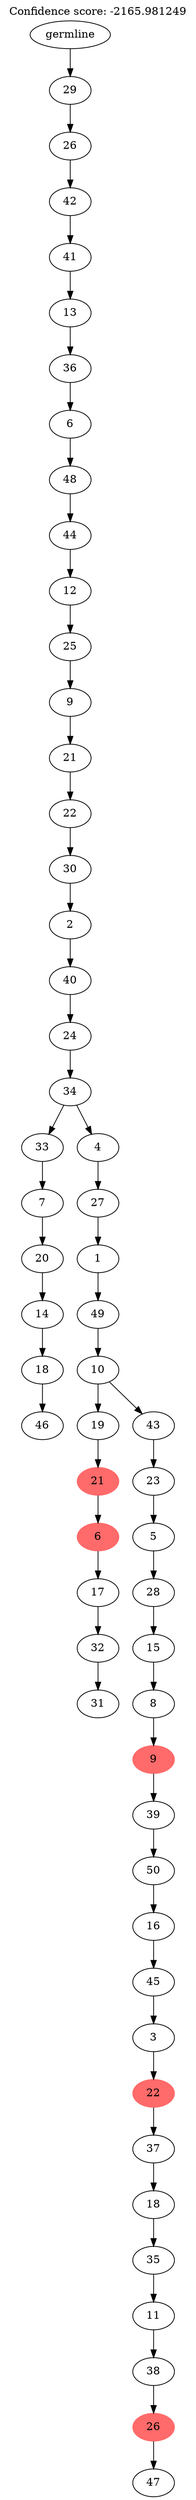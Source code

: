 digraph g {
	"55" -> "56";
	"56" [label="46"];
	"54" -> "55";
	"55" [label="18"];
	"53" -> "54";
	"54" [label="14"];
	"52" -> "53";
	"53" [label="20"];
	"51" -> "52";
	"52" [label="7"];
	"49" -> "50";
	"50" [label="31"];
	"48" -> "49";
	"49" [label="32"];
	"47" -> "48";
	"48" [label="17"];
	"46" -> "47";
	"47" [color=indianred1, style=filled, label="6"];
	"45" -> "46";
	"46" [color=indianred1, style=filled, label="21"];
	"43" -> "44";
	"44" [label="47"];
	"42" -> "43";
	"43" [color=indianred1, style=filled, label="26"];
	"41" -> "42";
	"42" [label="38"];
	"40" -> "41";
	"41" [label="11"];
	"39" -> "40";
	"40" [label="35"];
	"38" -> "39";
	"39" [label="18"];
	"37" -> "38";
	"38" [label="37"];
	"36" -> "37";
	"37" [color=indianred1, style=filled, label="22"];
	"35" -> "36";
	"36" [label="3"];
	"34" -> "35";
	"35" [label="45"];
	"33" -> "34";
	"34" [label="16"];
	"32" -> "33";
	"33" [label="50"];
	"31" -> "32";
	"32" [label="39"];
	"30" -> "31";
	"31" [color=indianred1, style=filled, label="9"];
	"29" -> "30";
	"30" [label="8"];
	"28" -> "29";
	"29" [label="15"];
	"27" -> "28";
	"28" [label="28"];
	"26" -> "27";
	"27" [label="5"];
	"25" -> "26";
	"26" [label="23"];
	"24" -> "25";
	"25" [label="43"];
	"24" -> "45";
	"45" [label="19"];
	"23" -> "24";
	"24" [label="10"];
	"22" -> "23";
	"23" [label="49"];
	"21" -> "22";
	"22" [label="1"];
	"20" -> "21";
	"21" [label="27"];
	"19" -> "20";
	"20" [label="4"];
	"19" -> "51";
	"51" [label="33"];
	"18" -> "19";
	"19" [label="34"];
	"17" -> "18";
	"18" [label="24"];
	"16" -> "17";
	"17" [label="40"];
	"15" -> "16";
	"16" [label="2"];
	"14" -> "15";
	"15" [label="30"];
	"13" -> "14";
	"14" [label="22"];
	"12" -> "13";
	"13" [label="21"];
	"11" -> "12";
	"12" [label="9"];
	"10" -> "11";
	"11" [label="25"];
	"9" -> "10";
	"10" [label="12"];
	"8" -> "9";
	"9" [label="44"];
	"7" -> "8";
	"8" [label="48"];
	"6" -> "7";
	"7" [label="6"];
	"5" -> "6";
	"6" [label="36"];
	"4" -> "5";
	"5" [label="13"];
	"3" -> "4";
	"4" [label="41"];
	"2" -> "3";
	"3" [label="42"];
	"1" -> "2";
	"2" [label="26"];
	"0" -> "1";
	"1" [label="29"];
	"0" [label="germline"];
	labelloc="t";
	label="Confidence score: -2165.981249";
}
